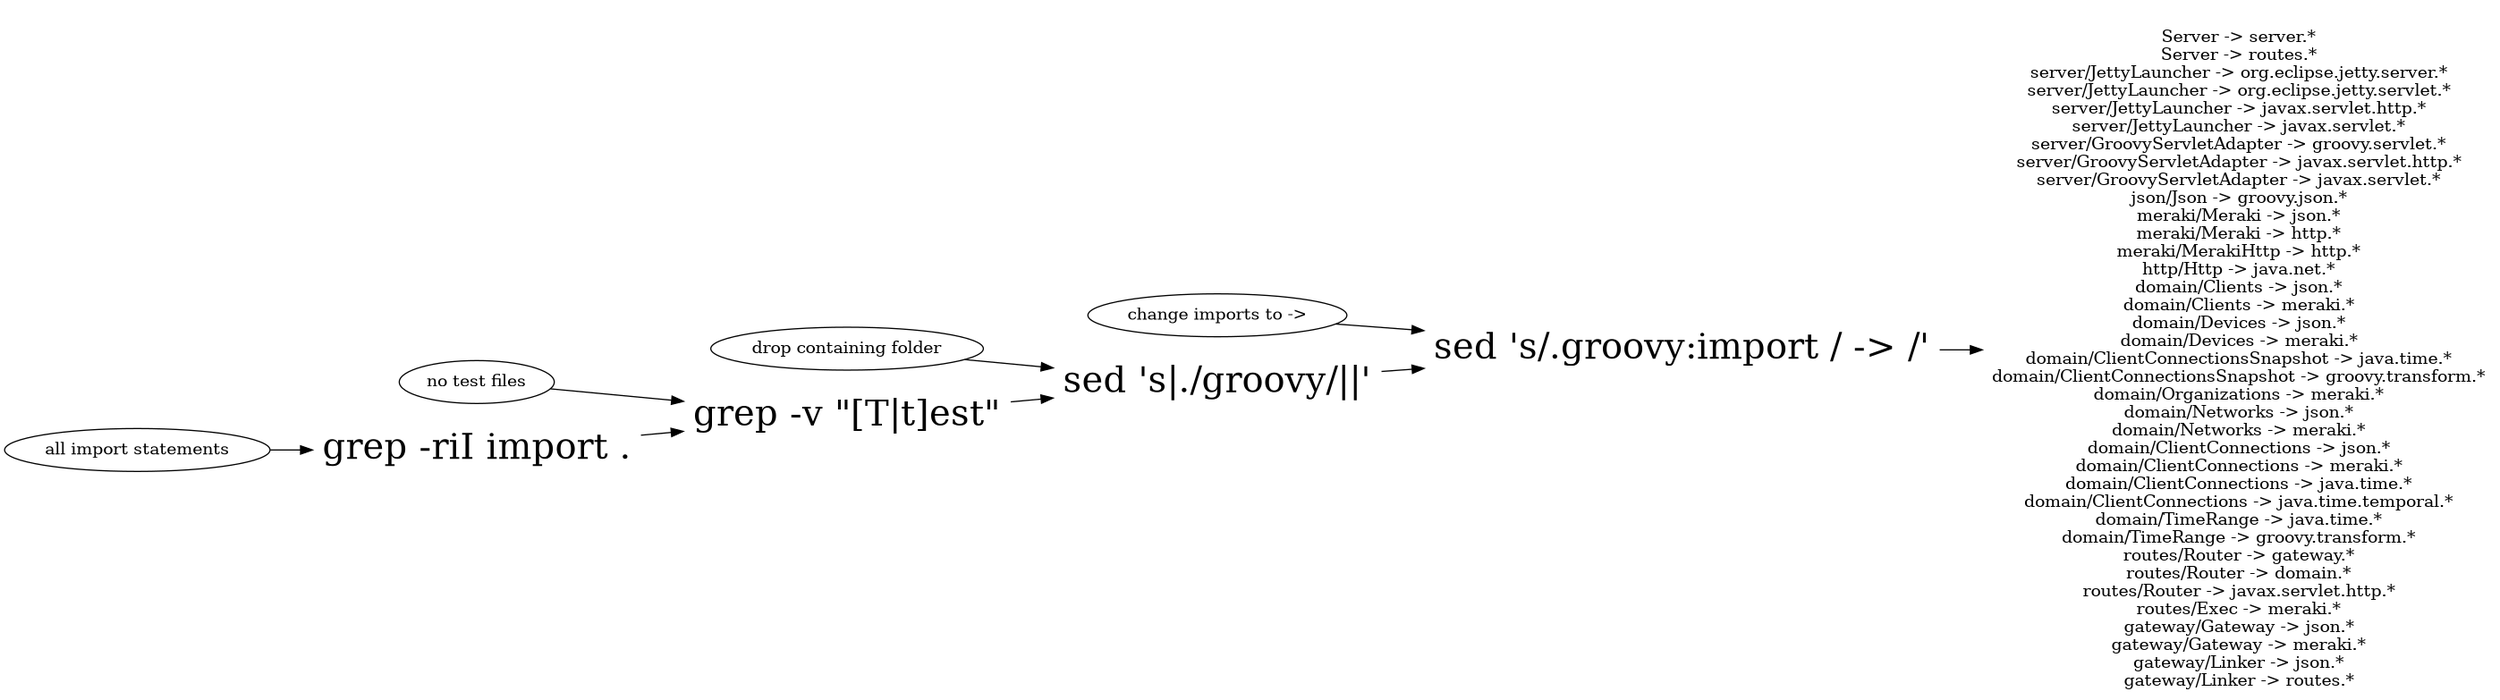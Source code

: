 @startuml
digraph G {
rankdir=LR
#grep -riI import . | grep -v "[T|t]est"  | sed 's|./groovy/||' | sed 's/.groovy:import / -> /'
imports -> no_tests -> no_folder -> arrow

imports  [fontsize=30 shape=none
label="grep -riI import ."
URL="https://explainshell.com/explain?cmd=grep+-riI+import+."]
no_tests [fontsize=30 shape=none label="grep -v \"[T|t]est\""]
no_folder[fontsize=30 shape=none label="sed 's|./groovy/||'"
URL="https://explainshell.com/explain?cmd=sed+%27s%7C.%2Fgroovy%2F%7C%7C%27"]
arrow    [fontsize=30 shape=none label="sed 's/.groovy:import / -> /'"]

"all import statements"  -> imports
"no test files"          -> no_tests
"drop containing folder" -> no_folder
"change imports to ->"   -> arrow

arrow -> all_imports

all_imports [
shape=none
label="
Server -> server.*
Server -> routes.*
server/JettyLauncher -> org.eclipse.jetty.server.*
server/JettyLauncher -> org.eclipse.jetty.servlet.*
server/JettyLauncher -> javax.servlet.http.*
server/JettyLauncher -> javax.servlet.*
server/GroovyServletAdapter -> groovy.servlet.*
server/GroovyServletAdapter -> javax.servlet.http.*
server/GroovyServletAdapter -> javax.servlet.*
json/Json -> groovy.json.*
meraki/Meraki -> json.*
meraki/Meraki -> http.*
meraki/MerakiHttp -> http.*
http/Http -> java.net.*
domain/Clients -> json.*
domain/Clients -> meraki.*
domain/Devices -> json.*
domain/Devices -> meraki.*
domain/ClientConnectionsSnapshot -> java.time.*
domain/ClientConnectionsSnapshot -> groovy.transform.*
domain/Organizations -> meraki.*
domain/Networks -> json.*
domain/Networks -> meraki.*
domain/ClientConnections -> json.*
domain/ClientConnections -> meraki.*
domain/ClientConnections -> java.time.*
domain/ClientConnections -> java.time.temporal.*
domain/TimeRange -> java.time.*
domain/TimeRange -> groovy.transform.*
routes/Router -> gateway.*
routes/Router -> domain.*
routes/Router -> javax.servlet.http.*
routes/Exec -> meraki.*
gateway/Gateway -> json.*
gateway/Gateway -> meraki.*
gateway/Linker -> json.*
gateway/Linker -> routes.*
"]
}
@enduml
